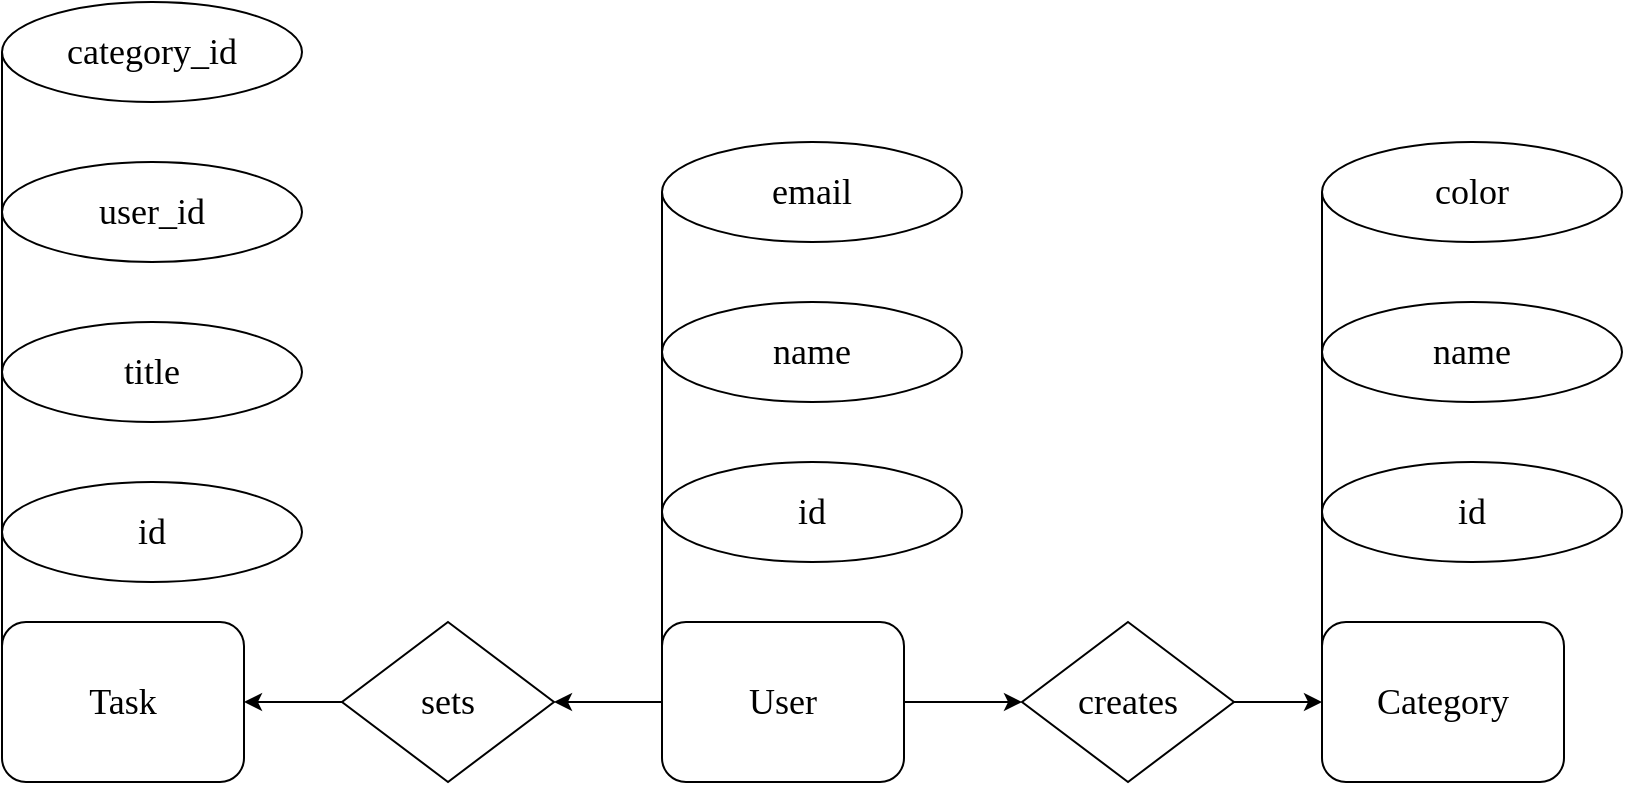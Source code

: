 <mxfile version="28.2.4">
  <diagram name="Страница — 1" id="UpHVfGODGcc8oL-YeS2_">
    <mxGraphModel dx="1426" dy="830" grid="1" gridSize="10" guides="1" tooltips="1" connect="1" arrows="1" fold="1" page="1" pageScale="1" pageWidth="827" pageHeight="1169" math="0" shadow="0">
      <root>
        <mxCell id="0" />
        <mxCell id="1" parent="0" />
        <mxCell id="2XlzKrUuhMeMiRopd6cj-3" value="&lt;font face=&quot;Times New Roman&quot; style=&quot;font-size: 18px;&quot;&gt;Task&lt;/font&gt;" style="rounded=1;whiteSpace=wrap;html=1;" vertex="1" parent="1">
          <mxGeometry x="30" y="320" width="121" height="80" as="geometry" />
        </mxCell>
        <mxCell id="2XlzKrUuhMeMiRopd6cj-33" style="edgeStyle=orthogonalEdgeStyle;rounded=0;orthogonalLoop=1;jettySize=auto;html=1;exitX=0;exitY=0.5;exitDx=0;exitDy=0;entryX=1;entryY=0.5;entryDx=0;entryDy=0;" edge="1" parent="1" source="2XlzKrUuhMeMiRopd6cj-5" target="2XlzKrUuhMeMiRopd6cj-9">
          <mxGeometry relative="1" as="geometry" />
        </mxCell>
        <mxCell id="2XlzKrUuhMeMiRopd6cj-34" style="edgeStyle=orthogonalEdgeStyle;rounded=0;orthogonalLoop=1;jettySize=auto;html=1;exitX=1;exitY=0.5;exitDx=0;exitDy=0;entryX=0;entryY=0.5;entryDx=0;entryDy=0;" edge="1" parent="1" source="2XlzKrUuhMeMiRopd6cj-5" target="2XlzKrUuhMeMiRopd6cj-10">
          <mxGeometry relative="1" as="geometry" />
        </mxCell>
        <mxCell id="2XlzKrUuhMeMiRopd6cj-5" value="&lt;font face=&quot;Times New Roman&quot; style=&quot;font-size: 18px;&quot;&gt;User&lt;/font&gt;" style="rounded=1;whiteSpace=wrap;html=1;" vertex="1" parent="1">
          <mxGeometry x="360" y="320" width="121" height="80" as="geometry" />
        </mxCell>
        <mxCell id="2XlzKrUuhMeMiRopd6cj-6" value="&lt;font face=&quot;Times New Roman&quot; style=&quot;font-size: 18px;&quot;&gt;Category&lt;/font&gt;" style="rounded=1;whiteSpace=wrap;html=1;" vertex="1" parent="1">
          <mxGeometry x="690" y="320" width="121" height="80" as="geometry" />
        </mxCell>
        <mxCell id="2XlzKrUuhMeMiRopd6cj-32" style="edgeStyle=orthogonalEdgeStyle;rounded=0;orthogonalLoop=1;jettySize=auto;html=1;exitX=0;exitY=0.5;exitDx=0;exitDy=0;entryX=1;entryY=0.5;entryDx=0;entryDy=0;" edge="1" parent="1" source="2XlzKrUuhMeMiRopd6cj-9" target="2XlzKrUuhMeMiRopd6cj-3">
          <mxGeometry relative="1" as="geometry" />
        </mxCell>
        <mxCell id="2XlzKrUuhMeMiRopd6cj-9" value="&lt;font style=&quot;font-size: 18px;&quot; face=&quot;Times New Roman&quot;&gt;sets&lt;/font&gt;" style="rhombus;whiteSpace=wrap;html=1;" vertex="1" parent="1">
          <mxGeometry x="200" y="320" width="106" height="80" as="geometry" />
        </mxCell>
        <mxCell id="2XlzKrUuhMeMiRopd6cj-35" style="edgeStyle=orthogonalEdgeStyle;rounded=0;orthogonalLoop=1;jettySize=auto;html=1;exitX=1;exitY=0.5;exitDx=0;exitDy=0;entryX=0;entryY=0.5;entryDx=0;entryDy=0;" edge="1" parent="1" source="2XlzKrUuhMeMiRopd6cj-10" target="2XlzKrUuhMeMiRopd6cj-6">
          <mxGeometry relative="1" as="geometry" />
        </mxCell>
        <mxCell id="2XlzKrUuhMeMiRopd6cj-10" value="&lt;font face=&quot;Times New Roman&quot; style=&quot;font-size: 18px;&quot;&gt;creates&lt;/font&gt;" style="rhombus;whiteSpace=wrap;html=1;" vertex="1" parent="1">
          <mxGeometry x="540" y="320" width="106" height="80" as="geometry" />
        </mxCell>
        <mxCell id="2XlzKrUuhMeMiRopd6cj-22" value="&lt;font style=&quot;font-size: 18px;&quot; face=&quot;Times New Roman&quot;&gt;id&lt;/font&gt;" style="ellipse;whiteSpace=wrap;html=1;" vertex="1" parent="1">
          <mxGeometry x="30" y="250" width="150" height="50" as="geometry" />
        </mxCell>
        <mxCell id="2XlzKrUuhMeMiRopd6cj-23" value="&lt;font face=&quot;Times New Roman&quot; style=&quot;font-size: 18px;&quot;&gt;title&lt;/font&gt;" style="ellipse;whiteSpace=wrap;html=1;" vertex="1" parent="1">
          <mxGeometry x="30" y="170" width="150" height="50" as="geometry" />
        </mxCell>
        <mxCell id="2XlzKrUuhMeMiRopd6cj-24" value="&lt;font face=&quot;Times New Roman&quot; style=&quot;font-size: 18px;&quot;&gt;user_id&lt;/font&gt;" style="ellipse;whiteSpace=wrap;html=1;" vertex="1" parent="1">
          <mxGeometry x="30" y="90" width="150" height="50" as="geometry" />
        </mxCell>
        <mxCell id="2XlzKrUuhMeMiRopd6cj-25" value="&lt;font face=&quot;Times New Roman&quot; style=&quot;font-size: 18px;&quot;&gt;id&lt;/font&gt;" style="ellipse;whiteSpace=wrap;html=1;" vertex="1" parent="1">
          <mxGeometry x="360" y="240" width="150" height="50" as="geometry" />
        </mxCell>
        <mxCell id="2XlzKrUuhMeMiRopd6cj-26" value="&lt;font face=&quot;Times New Roman&quot; style=&quot;font-size: 18px;&quot;&gt;category_id&lt;/font&gt;" style="ellipse;whiteSpace=wrap;html=1;" vertex="1" parent="1">
          <mxGeometry x="30" y="10" width="150" height="50" as="geometry" />
        </mxCell>
        <mxCell id="2XlzKrUuhMeMiRopd6cj-27" value="&lt;font face=&quot;Times New Roman&quot; style=&quot;font-size: 18px;&quot;&gt;name&lt;/font&gt;" style="ellipse;whiteSpace=wrap;html=1;" vertex="1" parent="1">
          <mxGeometry x="360" y="160" width="150" height="50" as="geometry" />
        </mxCell>
        <mxCell id="2XlzKrUuhMeMiRopd6cj-28" value="&lt;font face=&quot;Times New Roman&quot; style=&quot;font-size: 18px;&quot;&gt;email&lt;/font&gt;" style="ellipse;whiteSpace=wrap;html=1;" vertex="1" parent="1">
          <mxGeometry x="360" y="80" width="150" height="50" as="geometry" />
        </mxCell>
        <mxCell id="2XlzKrUuhMeMiRopd6cj-29" value="&lt;font face=&quot;Times New Roman&quot; style=&quot;font-size: 18px;&quot;&gt;id&lt;/font&gt;" style="ellipse;whiteSpace=wrap;html=1;" vertex="1" parent="1">
          <mxGeometry x="690" y="240" width="150" height="50" as="geometry" />
        </mxCell>
        <mxCell id="2XlzKrUuhMeMiRopd6cj-30" value="&lt;font face=&quot;Times New Roman&quot; style=&quot;font-size: 18px;&quot;&gt;name&lt;/font&gt;" style="ellipse;whiteSpace=wrap;html=1;" vertex="1" parent="1">
          <mxGeometry x="690" y="160" width="150" height="50" as="geometry" />
        </mxCell>
        <mxCell id="2XlzKrUuhMeMiRopd6cj-31" value="&lt;font style=&quot;font-size: 18px;&quot; face=&quot;Times New Roman&quot;&gt;color&lt;/font&gt;" style="ellipse;whiteSpace=wrap;html=1;" vertex="1" parent="1">
          <mxGeometry x="690" y="80" width="150" height="50" as="geometry" />
        </mxCell>
        <mxCell id="2XlzKrUuhMeMiRopd6cj-37" value="" style="endArrow=none;html=1;rounded=0;entryX=0;entryY=0.25;entryDx=0;entryDy=0;exitX=0;exitY=0.5;exitDx=0;exitDy=0;" edge="1" parent="1" source="2XlzKrUuhMeMiRopd6cj-28" target="2XlzKrUuhMeMiRopd6cj-5">
          <mxGeometry width="50" height="50" relative="1" as="geometry">
            <mxPoint x="330" y="110" as="sourcePoint" />
            <mxPoint x="440" y="380" as="targetPoint" />
          </mxGeometry>
        </mxCell>
        <mxCell id="2XlzKrUuhMeMiRopd6cj-38" value="" style="endArrow=none;html=1;rounded=0;entryX=0;entryY=0.25;entryDx=0;entryDy=0;exitX=0;exitY=0.5;exitDx=0;exitDy=0;" edge="1" parent="1" source="2XlzKrUuhMeMiRopd6cj-31" target="2XlzKrUuhMeMiRopd6cj-6">
          <mxGeometry width="50" height="50" relative="1" as="geometry">
            <mxPoint x="390" y="430" as="sourcePoint" />
            <mxPoint x="440" y="380" as="targetPoint" />
          </mxGeometry>
        </mxCell>
        <mxCell id="2XlzKrUuhMeMiRopd6cj-39" value="" style="endArrow=none;html=1;rounded=0;exitX=0;exitY=0.25;exitDx=0;exitDy=0;entryX=0;entryY=0.5;entryDx=0;entryDy=0;" edge="1" parent="1" source="2XlzKrUuhMeMiRopd6cj-3" target="2XlzKrUuhMeMiRopd6cj-26">
          <mxGeometry width="50" height="50" relative="1" as="geometry">
            <mxPoint x="390" y="430" as="sourcePoint" />
            <mxPoint x="440" y="380" as="targetPoint" />
          </mxGeometry>
        </mxCell>
      </root>
    </mxGraphModel>
  </diagram>
</mxfile>
